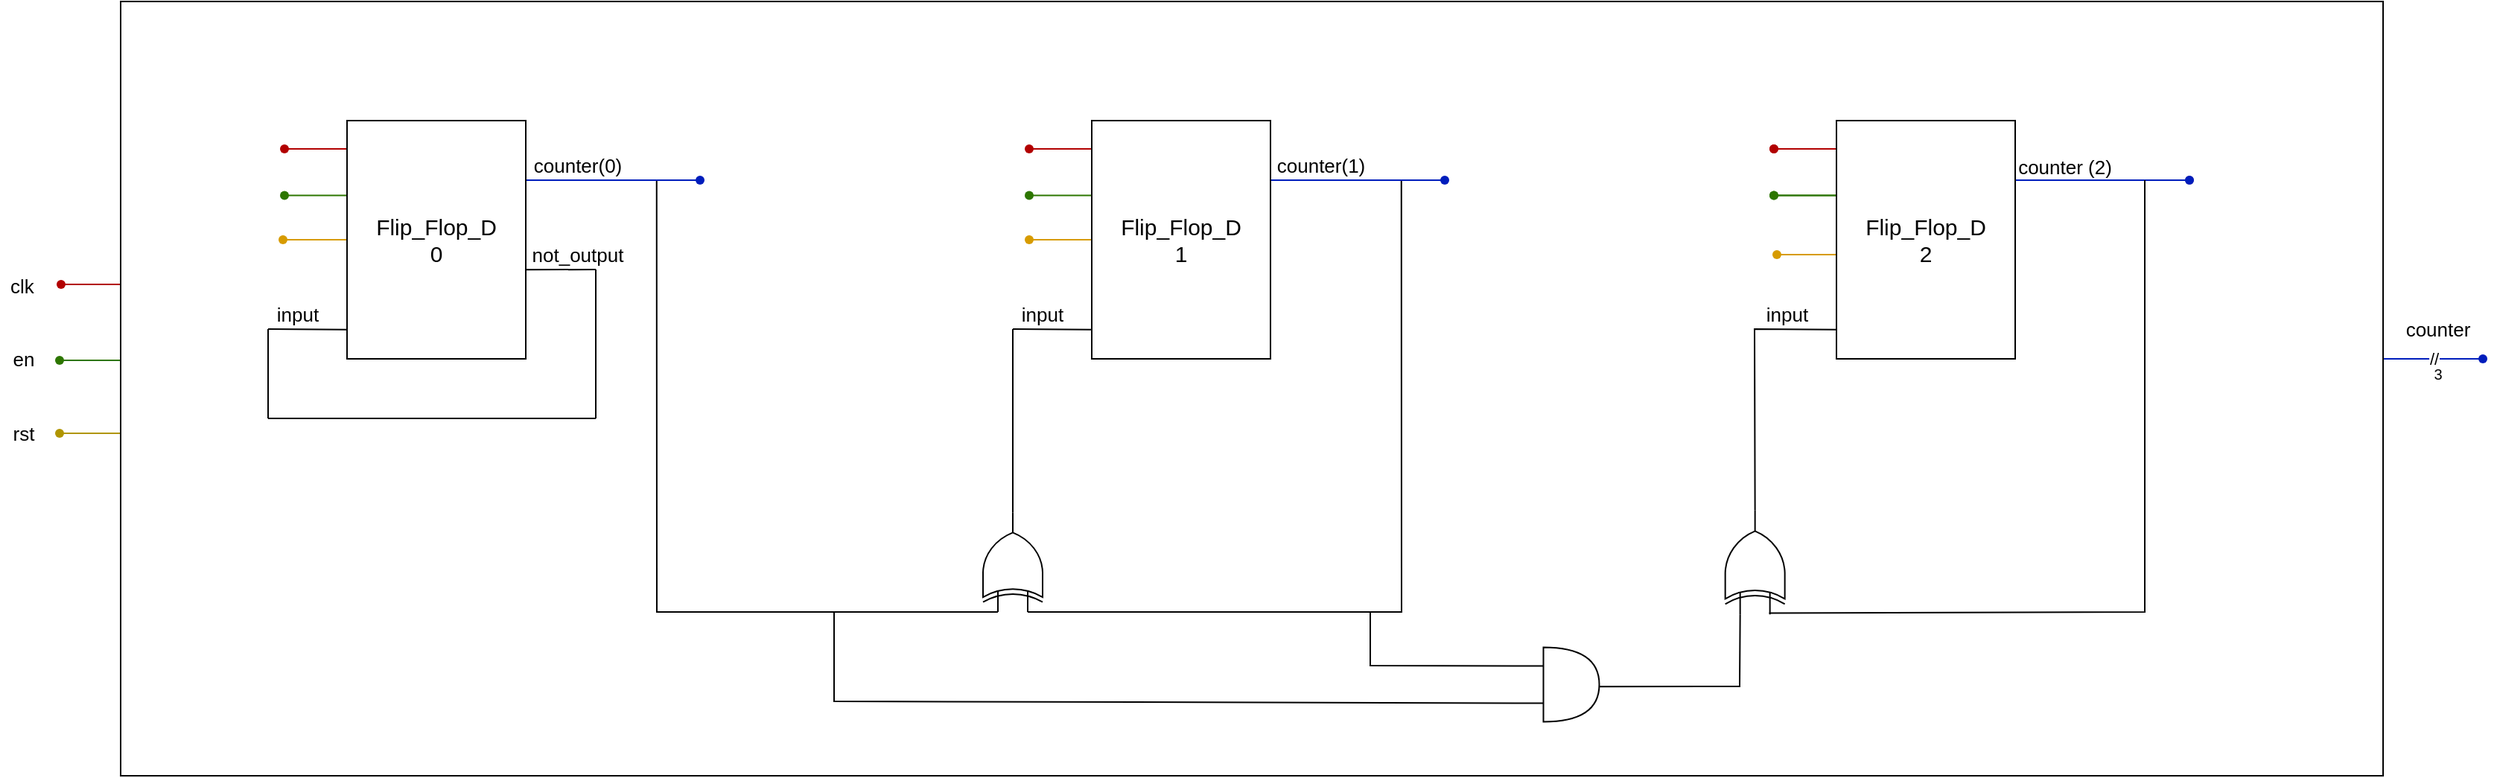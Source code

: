 <mxfile version="24.7.17">
  <diagram name="Pagina-1" id="n_oPjpJ614BbLWJxQ1KJ">
    <mxGraphModel dx="3202" dy="1722" grid="1" gridSize="10" guides="1" tooltips="1" connect="1" arrows="1" fold="1" page="1" pageScale="1" pageWidth="827" pageHeight="1169" math="0" shadow="0">
      <root>
        <mxCell id="0" />
        <mxCell id="1" parent="0" />
        <mxCell id="scet_bAQvePoZMAyS06o-300" value="" style="group" vertex="1" connectable="0" parent="1">
          <mxGeometry x="-40.0" y="500" width="89.0" height="120" as="geometry" />
        </mxCell>
        <mxCell id="scet_bAQvePoZMAyS06o-6" value="" style="endArrow=none;html=1;rounded=0;fillColor=#e3c800;strokeColor=#B09500;" edge="1" parent="scet_bAQvePoZMAyS06o-300" source="scet_bAQvePoZMAyS06o-229">
          <mxGeometry width="50" height="50" relative="1" as="geometry">
            <mxPoint x="58.0" y="110" as="sourcePoint" />
            <mxPoint x="88.0" y="110" as="targetPoint" />
            <Array as="points">
              <mxPoint x="69.0" y="110" />
            </Array>
          </mxGeometry>
        </mxCell>
        <mxCell id="scet_bAQvePoZMAyS06o-8" value="" style="endArrow=none;html=1;rounded=0;fillColor=#60a917;strokeColor=#2D7600;" edge="1" parent="scet_bAQvePoZMAyS06o-300" source="scet_bAQvePoZMAyS06o-9">
          <mxGeometry width="50" height="50" relative="1" as="geometry">
            <mxPoint x="58.0" y="61" as="sourcePoint" />
            <mxPoint x="88.0" y="61" as="targetPoint" />
          </mxGeometry>
        </mxCell>
        <mxCell id="scet_bAQvePoZMAyS06o-9" value="" style="shape=waypoint;sketch=0;fillStyle=solid;size=6;pointerEvents=1;points=[];fillColor=#60a917;resizable=0;rotatable=0;perimeter=centerPerimeter;snapToPoint=1;strokeColor=#2D7600;rotation=90;container=0;fontColor=#ffffff;" vertex="1" parent="scet_bAQvePoZMAyS06o-300">
          <mxGeometry x="30.0" y="51" width="20" height="20" as="geometry" />
        </mxCell>
        <mxCell id="scet_bAQvePoZMAyS06o-10" value="" style="endArrow=none;html=1;rounded=0;fillColor=#e51400;strokeColor=#B20000;" edge="1" parent="scet_bAQvePoZMAyS06o-300" source="scet_bAQvePoZMAyS06o-228">
          <mxGeometry width="50" height="50" relative="1" as="geometry">
            <mxPoint x="59.0" y="10" as="sourcePoint" />
            <mxPoint x="89.0" y="10" as="targetPoint" />
          </mxGeometry>
        </mxCell>
        <mxCell id="scet_bAQvePoZMAyS06o-228" value="" style="shape=waypoint;sketch=0;fillStyle=solid;size=6;pointerEvents=1;points=[];fillColor=#e51400;resizable=0;rotatable=0;perimeter=centerPerimeter;snapToPoint=1;strokeColor=#B20000;rotation=90;container=0;fontColor=#ffffff;" vertex="1" parent="scet_bAQvePoZMAyS06o-300">
          <mxGeometry x="31.0" width="20" height="20" as="geometry" />
        </mxCell>
        <mxCell id="scet_bAQvePoZMAyS06o-229" value="" style="shape=waypoint;sketch=0;fillStyle=solid;size=6;pointerEvents=1;points=[];fillColor=#e3c800;resizable=0;rotatable=0;perimeter=centerPerimeter;snapToPoint=1;strokeColor=#B09500;rotation=90;container=0;fontColor=#000000;" vertex="1" parent="scet_bAQvePoZMAyS06o-300">
          <mxGeometry x="30.0" y="100" width="20" height="20" as="geometry" />
        </mxCell>
        <mxCell id="scet_bAQvePoZMAyS06o-231" value="&lt;font style=&quot;font-size: 13px;&quot;&gt;clk&lt;/font&gt;" style="text;html=1;align=center;verticalAlign=middle;whiteSpace=wrap;rounded=0;container=0;" vertex="1" parent="scet_bAQvePoZMAyS06o-300">
          <mxGeometry y="1" width="30" height="20" as="geometry" />
        </mxCell>
        <mxCell id="scet_bAQvePoZMAyS06o-232" value="&lt;font style=&quot;font-size: 13px;&quot;&gt;en&lt;/font&gt;" style="text;html=1;align=center;verticalAlign=middle;whiteSpace=wrap;rounded=0;container=0;" vertex="1" parent="scet_bAQvePoZMAyS06o-300">
          <mxGeometry x="1" y="50" width="30" height="20" as="geometry" />
        </mxCell>
        <mxCell id="scet_bAQvePoZMAyS06o-233" value="&lt;font style=&quot;font-size: 13px;&quot;&gt;rst&lt;/font&gt;" style="text;html=1;align=center;verticalAlign=middle;whiteSpace=wrap;rounded=0;container=0;" vertex="1" parent="scet_bAQvePoZMAyS06o-300">
          <mxGeometry x="1" y="100" width="30" height="20" as="geometry" />
        </mxCell>
        <mxCell id="scet_bAQvePoZMAyS06o-299" value="" style="group" vertex="1" connectable="0" parent="1">
          <mxGeometry x="1510" y="530" width="127" height="50" as="geometry" />
        </mxCell>
        <mxCell id="scet_bAQvePoZMAyS06o-241" value="&lt;font style=&quot;font-size: 10px;&quot;&gt;3&lt;/font&gt;" style="text;html=1;align=center;verticalAlign=middle;whiteSpace=wrap;rounded=0;container=0;" vertex="1" parent="scet_bAQvePoZMAyS06o-299">
          <mxGeometry x="67" y="30" width="40" height="20" as="geometry" />
        </mxCell>
        <mxCell id="scet_bAQvePoZMAyS06o-1" value="" style="endArrow=none;html=1;rounded=0;fillColor=#0050ef;strokeColor=#001DBC;entryX=1;entryY=0.25;entryDx=0;entryDy=0;exitX=0.414;exitY=0.976;exitDx=0;exitDy=0;exitPerimeter=0;" edge="1" parent="scet_bAQvePoZMAyS06o-299">
          <mxGeometry width="50" height="50" relative="1" as="geometry">
            <mxPoint x="116" y="30" as="sourcePoint" />
            <mxPoint y="30" as="targetPoint" />
          </mxGeometry>
        </mxCell>
        <mxCell id="scet_bAQvePoZMAyS06o-2" value="//" style="edgeLabel;html=1;align=center;verticalAlign=middle;resizable=0;points=[];" vertex="1" connectable="0" parent="scet_bAQvePoZMAyS06o-1">
          <mxGeometry x="-0.439" relative="1" as="geometry">
            <mxPoint as="offset" />
          </mxGeometry>
        </mxCell>
        <mxCell id="scet_bAQvePoZMAyS06o-3" value="" style="shape=waypoint;sketch=0;fillStyle=solid;size=6;pointerEvents=1;points=[];fillColor=#0050ef;resizable=0;rotatable=0;perimeter=centerPerimeter;snapToPoint=1;strokeColor=#001DBC;rotation=-90;container=0;fontColor=#ffffff;" vertex="1" parent="scet_bAQvePoZMAyS06o-299">
          <mxGeometry x="107" y="20" width="20" height="20" as="geometry" />
        </mxCell>
        <mxCell id="scet_bAQvePoZMAyS06o-240" value="&lt;font style=&quot;font-size: 13px;&quot;&gt;counter&lt;/font&gt;" style="text;html=1;align=center;verticalAlign=middle;whiteSpace=wrap;rounded=0;container=0;" vertex="1" parent="scet_bAQvePoZMAyS06o-299">
          <mxGeometry x="67" width="40" height="20" as="geometry" />
        </mxCell>
        <mxCell id="scet_bAQvePoZMAyS06o-11" value="" style="rounded=0;whiteSpace=wrap;html=1;movable=1;resizable=1;rotatable=1;deletable=1;editable=1;locked=0;connectable=1;" vertex="1" parent="1">
          <mxGeometry x="41" y="320" width="1519" height="520" as="geometry" />
        </mxCell>
        <mxCell id="scet_bAQvePoZMAyS06o-16" value="" style="shape=waypoint;sketch=0;fillStyle=solid;size=6;pointerEvents=1;points=[];fillColor=#60a917;resizable=0;rotatable=0;perimeter=centerPerimeter;snapToPoint=1;strokeColor=#2D7600;rotation=-90;container=0;fontColor=#ffffff;" vertex="1" parent="1">
          <mxGeometry x="1141" y="440.25" width="20" height="20" as="geometry" />
        </mxCell>
        <mxCell id="scet_bAQvePoZMAyS06o-17" value="" style="endArrow=none;html=1;rounded=0;fillColor=#60a917;strokeColor=#2D7600;" edge="1" parent="1" source="scet_bAQvePoZMAyS06o-16">
          <mxGeometry width="50" height="50" relative="1" as="geometry">
            <mxPoint x="1169" y="450.25" as="sourcePoint" />
            <mxPoint x="1199" y="450.25" as="targetPoint" />
          </mxGeometry>
        </mxCell>
        <mxCell id="scet_bAQvePoZMAyS06o-22" value="" style="endArrow=none;html=1;rounded=0;fillColor=#e51400;strokeColor=#B20000;" edge="1" parent="1" source="scet_bAQvePoZMAyS06o-23">
          <mxGeometry width="50" height="50" relative="1" as="geometry">
            <mxPoint x="1169" y="419" as="sourcePoint" />
            <mxPoint x="1199" y="419" as="targetPoint" />
          </mxGeometry>
        </mxCell>
        <mxCell id="scet_bAQvePoZMAyS06o-23" value="" style="shape=waypoint;sketch=0;fillStyle=solid;size=6;pointerEvents=1;points=[];fillColor=#e51400;resizable=0;rotatable=0;perimeter=centerPerimeter;snapToPoint=1;strokeColor=#B20000;rotation=90;container=0;fontColor=#ffffff;" vertex="1" parent="1">
          <mxGeometry x="1141" y="409" width="20" height="20" as="geometry" />
        </mxCell>
        <mxCell id="scet_bAQvePoZMAyS06o-28" value="" style="endArrow=none;html=1;rounded=0;fillColor=#e51400;strokeColor=#B20000;" edge="1" parent="1" source="scet_bAQvePoZMAyS06o-29">
          <mxGeometry width="50" height="50" relative="1" as="geometry">
            <mxPoint x="1169" y="419" as="sourcePoint" />
            <mxPoint x="1199" y="419" as="targetPoint" />
          </mxGeometry>
        </mxCell>
        <mxCell id="scet_bAQvePoZMAyS06o-29" value="" style="shape=waypoint;sketch=0;fillStyle=solid;size=6;pointerEvents=1;points=[];fillColor=#e51400;resizable=0;rotatable=0;perimeter=centerPerimeter;snapToPoint=1;strokeColor=#B20000;rotation=90;container=0;fontColor=#ffffff;" vertex="1" parent="1">
          <mxGeometry x="1141" y="409" width="20" height="20" as="geometry" />
        </mxCell>
        <mxCell id="scet_bAQvePoZMAyS06o-30" value="" style="endArrow=none;html=1;rounded=0;fillColor=#60a917;strokeColor=#2D7600;" edge="1" parent="1" source="scet_bAQvePoZMAyS06o-98">
          <mxGeometry width="50" height="50" relative="1" as="geometry">
            <mxPoint x="669" y="450.25" as="sourcePoint" />
            <mxPoint x="699" y="450.25" as="targetPoint" />
          </mxGeometry>
        </mxCell>
        <mxCell id="scet_bAQvePoZMAyS06o-31" value="" style="endArrow=none;html=1;rounded=0;fillColor=#e51400;strokeColor=#B20000;" edge="1" parent="1" source="scet_bAQvePoZMAyS06o-32">
          <mxGeometry width="50" height="50" relative="1" as="geometry">
            <mxPoint x="669" y="419" as="sourcePoint" />
            <mxPoint x="699" y="419" as="targetPoint" />
          </mxGeometry>
        </mxCell>
        <mxCell id="scet_bAQvePoZMAyS06o-32" value="" style="shape=waypoint;sketch=0;fillStyle=solid;size=6;pointerEvents=1;points=[];fillColor=#e51400;resizable=0;rotatable=0;perimeter=centerPerimeter;snapToPoint=1;strokeColor=#B20000;rotation=90;container=0;fontColor=#ffffff;" vertex="1" parent="1">
          <mxGeometry x="641" y="409" width="20" height="20" as="geometry" />
        </mxCell>
        <mxCell id="scet_bAQvePoZMAyS06o-35" value="" style="endArrow=none;html=1;rounded=0;fillColor=#e51400;strokeColor=#B20000;" edge="1" parent="1" source="scet_bAQvePoZMAyS06o-71">
          <mxGeometry width="50" height="50" relative="1" as="geometry">
            <mxPoint x="169" y="419" as="sourcePoint" />
            <mxPoint x="199" y="419" as="targetPoint" />
          </mxGeometry>
        </mxCell>
        <mxCell id="scet_bAQvePoZMAyS06o-36" value="" style="verticalLabelPosition=bottom;shadow=0;dashed=0;align=center;html=1;verticalAlign=top;shape=mxgraph.electrical.logic_gates.logic_gate;operation=xor;aspect=fixed;rotation=-90;container=0;" vertex="1" parent="1">
          <mxGeometry x="606.67" y="676.67" width="66.67" height="40" as="geometry" />
        </mxCell>
        <mxCell id="scet_bAQvePoZMAyS06o-37" value="" style="verticalLabelPosition=bottom;shadow=0;dashed=0;align=center;html=1;verticalAlign=top;shape=mxgraph.electrical.logic_gates.logic_gate;operation=xor;aspect=fixed;rotation=-90;container=0;" vertex="1" parent="1">
          <mxGeometry x="1103.33" y="676.67" width="70" height="40" as="geometry" />
        </mxCell>
        <mxCell id="scet_bAQvePoZMAyS06o-38" value="" style="shape=or;whiteSpace=wrap;html=1;aspect=fixed;direction=north;rotation=90;container=0;" vertex="1" parent="1">
          <mxGeometry x="990.0" y="760" width="50" height="37.5" as="geometry" />
        </mxCell>
        <mxCell id="scet_bAQvePoZMAyS06o-39" value="" style="endArrow=none;html=1;rounded=0;exitX=0;exitY=0.75;exitDx=0;exitDy=0;exitPerimeter=0;" edge="1" parent="1" source="scet_bAQvePoZMAyS06o-38">
          <mxGeometry width="50" height="50" relative="1" as="geometry">
            <mxPoint x="990" y="790" as="sourcePoint" />
            <mxPoint x="520" y="730" as="targetPoint" />
            <Array as="points">
              <mxPoint x="520" y="790" />
            </Array>
          </mxGeometry>
        </mxCell>
        <mxCell id="scet_bAQvePoZMAyS06o-40" value="" style="endArrow=none;html=1;rounded=0;entryX=0;entryY=0.25;entryDx=0;entryDy=0;entryPerimeter=0;" edge="1" parent="1" target="scet_bAQvePoZMAyS06o-38">
          <mxGeometry width="50" height="50" relative="1" as="geometry">
            <mxPoint x="880" y="730" as="sourcePoint" />
            <mxPoint x="976.25" y="766.25" as="targetPoint" />
            <Array as="points">
              <mxPoint x="880" y="766" />
            </Array>
          </mxGeometry>
        </mxCell>
        <mxCell id="scet_bAQvePoZMAyS06o-41" value="" style="endArrow=none;html=1;rounded=0;exitX=0.995;exitY=0.527;exitDx=0;exitDy=0;exitPerimeter=0;entryX=0;entryY=0.25;entryDx=0;entryDy=0;entryPerimeter=0;" edge="1" parent="1" source="scet_bAQvePoZMAyS06o-38" target="scet_bAQvePoZMAyS06o-37">
          <mxGeometry width="50" height="50" relative="1" as="geometry">
            <mxPoint x="1080" y="780" as="sourcePoint" />
            <mxPoint x="1130" y="780" as="targetPoint" />
            <Array as="points">
              <mxPoint x="1128" y="780" />
            </Array>
          </mxGeometry>
        </mxCell>
        <mxCell id="scet_bAQvePoZMAyS06o-42" value="" style="endArrow=none;html=1;rounded=0;exitX=0.999;exitY=0.626;exitDx=0;exitDy=0;exitPerimeter=0;" edge="1" parent="1" source="scet_bAQvePoZMAyS06o-54">
          <mxGeometry width="50" height="50" relative="1" as="geometry">
            <mxPoint x="310" y="520" as="sourcePoint" />
            <mxPoint x="360" y="500" as="targetPoint" />
          </mxGeometry>
        </mxCell>
        <mxCell id="scet_bAQvePoZMAyS06o-43" value="" style="endArrow=none;html=1;rounded=0;entryX=0.002;entryY=0.877;entryDx=0;entryDy=0;entryPerimeter=0;" edge="1" parent="1" target="scet_bAQvePoZMAyS06o-54">
          <mxGeometry width="50" height="50" relative="1" as="geometry">
            <mxPoint x="140" y="540" as="sourcePoint" />
            <mxPoint x="230" y="510" as="targetPoint" />
          </mxGeometry>
        </mxCell>
        <mxCell id="scet_bAQvePoZMAyS06o-52" value="" style="endArrow=none;html=1;rounded=0;" edge="1" parent="1">
          <mxGeometry width="50" height="50" relative="1" as="geometry">
            <mxPoint x="140" y="600" as="sourcePoint" />
            <mxPoint x="140" y="540" as="targetPoint" />
          </mxGeometry>
        </mxCell>
        <mxCell id="scet_bAQvePoZMAyS06o-53" value="" style="endArrow=none;html=1;rounded=0;" edge="1" parent="1">
          <mxGeometry width="50" height="50" relative="1" as="geometry">
            <mxPoint x="140" y="600" as="sourcePoint" />
            <mxPoint x="360" y="600" as="targetPoint" />
          </mxGeometry>
        </mxCell>
        <mxCell id="scet_bAQvePoZMAyS06o-56" value="&lt;font style=&quot;font-size: 13px;&quot;&gt;input&lt;/font&gt;" style="text;html=1;align=center;verticalAlign=middle;whiteSpace=wrap;rounded=0;container=0;" vertex="1" parent="1">
          <mxGeometry x="140.0" y="520" width="40" height="20" as="geometry" />
        </mxCell>
        <mxCell id="scet_bAQvePoZMAyS06o-57" value="&lt;font style=&quot;font-size: 13px;&quot;&gt;not_output&lt;/font&gt;" style="text;html=1;align=center;verticalAlign=middle;whiteSpace=wrap;rounded=0;container=0;" vertex="1" parent="1">
          <mxGeometry x="313.0" y="480" width="70" height="20" as="geometry" />
        </mxCell>
        <mxCell id="scet_bAQvePoZMAyS06o-58" value="&lt;font style=&quot;font-size: 13px;&quot;&gt;counter(0)&lt;/font&gt;" style="text;html=1;align=center;verticalAlign=middle;whiteSpace=wrap;rounded=0;container=0;" vertex="1" parent="1">
          <mxGeometry x="328.0" y="420" width="40" height="20" as="geometry" />
        </mxCell>
        <mxCell id="scet_bAQvePoZMAyS06o-59" value="" style="endArrow=none;html=1;rounded=0;" edge="1" parent="1">
          <mxGeometry width="50" height="50" relative="1" as="geometry">
            <mxPoint x="360" y="600" as="sourcePoint" />
            <mxPoint x="360" y="500" as="targetPoint" />
          </mxGeometry>
        </mxCell>
        <mxCell id="scet_bAQvePoZMAyS06o-70" value="" style="endArrow=none;html=1;rounded=0;exitX=0;exitY=0.25;exitDx=0;exitDy=0;exitPerimeter=0;" edge="1" parent="1" source="scet_bAQvePoZMAyS06o-36">
          <mxGeometry width="50" height="50" relative="1" as="geometry">
            <mxPoint x="350.88" y="490" as="sourcePoint" />
            <mxPoint x="400.88" y="440" as="targetPoint" />
            <Array as="points">
              <mxPoint x="401" y="730" />
            </Array>
          </mxGeometry>
        </mxCell>
        <mxCell id="scet_bAQvePoZMAyS06o-71" value="" style="shape=waypoint;sketch=0;fillStyle=solid;size=6;pointerEvents=1;points=[];fillColor=#e51400;resizable=0;rotatable=0;perimeter=centerPerimeter;snapToPoint=1;strokeColor=#B20000;rotation=90;container=0;fontColor=#ffffff;" vertex="1" parent="1">
          <mxGeometry x="141" y="409" width="20" height="20" as="geometry" />
        </mxCell>
        <mxCell id="scet_bAQvePoZMAyS06o-72" value="" style="endArrow=none;html=1;rounded=0;fillColor=#0050ef;strokeColor=#001DBC;entryX=1;entryY=0.25;entryDx=0;entryDy=0;exitX=0.414;exitY=0.976;exitDx=0;exitDy=0;exitPerimeter=0;" edge="1" parent="1">
          <mxGeometry width="50" height="50" relative="1" as="geometry">
            <mxPoint x="429" y="440" as="sourcePoint" />
            <mxPoint x="313.0" y="440" as="targetPoint" />
          </mxGeometry>
        </mxCell>
        <mxCell id="scet_bAQvePoZMAyS06o-73" value="" style="shape=waypoint;sketch=0;fillStyle=solid;size=6;pointerEvents=1;points=[];fillColor=#0050ef;resizable=0;rotatable=0;perimeter=centerPerimeter;snapToPoint=1;strokeColor=#001DBC;rotation=-90;container=0;fontColor=#ffffff;" vertex="1" parent="1">
          <mxGeometry x="420" y="430" width="20" height="20" as="geometry" />
        </mxCell>
        <mxCell id="scet_bAQvePoZMAyS06o-74" value="" style="endArrow=none;html=1;rounded=0;entryX=0.002;entryY=0.877;entryDx=0;entryDy=0;entryPerimeter=0;" edge="1" parent="1" target="scet_bAQvePoZMAyS06o-84">
          <mxGeometry width="50" height="50" relative="1" as="geometry">
            <mxPoint x="640" y="540" as="sourcePoint" />
            <mxPoint x="730" y="510" as="targetPoint" />
          </mxGeometry>
        </mxCell>
        <mxCell id="scet_bAQvePoZMAyS06o-83" value="" style="endArrow=none;html=1;rounded=0;exitX=1;exitY=0.5;exitDx=0;exitDy=0;exitPerimeter=0;" edge="1" parent="1" source="scet_bAQvePoZMAyS06o-36">
          <mxGeometry width="50" height="50" relative="1" as="geometry">
            <mxPoint x="640" y="660" as="sourcePoint" />
            <mxPoint x="640" y="540" as="targetPoint" />
          </mxGeometry>
        </mxCell>
        <mxCell id="scet_bAQvePoZMAyS06o-85" value="&lt;font style=&quot;font-size: 13px;&quot;&gt;input&lt;/font&gt;" style="text;html=1;align=center;verticalAlign=middle;whiteSpace=wrap;rounded=0;container=0;" vertex="1" parent="1">
          <mxGeometry x="640.0" y="520" width="40" height="20" as="geometry" />
        </mxCell>
        <mxCell id="scet_bAQvePoZMAyS06o-86" value="&lt;span style=&quot;font-size: 13px;&quot;&gt;counter(1)&lt;/span&gt;" style="text;html=1;align=center;verticalAlign=middle;whiteSpace=wrap;rounded=0;container=0;" vertex="1" parent="1">
          <mxGeometry x="827.0" y="420" width="40" height="20" as="geometry" />
        </mxCell>
        <mxCell id="scet_bAQvePoZMAyS06o-97" value="" style="endArrow=none;html=1;rounded=0;exitX=0;exitY=0.75;exitDx=0;exitDy=0;exitPerimeter=0;" edge="1" parent="1" source="scet_bAQvePoZMAyS06o-36">
          <mxGeometry width="50" height="50" relative="1" as="geometry">
            <mxPoint x="900" y="720" as="sourcePoint" />
            <mxPoint x="900.88" y="440" as="targetPoint" />
            <Array as="points">
              <mxPoint x="901" y="730" />
            </Array>
          </mxGeometry>
        </mxCell>
        <mxCell id="scet_bAQvePoZMAyS06o-98" value="" style="shape=waypoint;sketch=0;fillStyle=solid;size=6;pointerEvents=1;points=[];fillColor=#60a917;resizable=0;rotatable=0;perimeter=centerPerimeter;snapToPoint=1;strokeColor=#2D7600;rotation=-90;container=0;fontColor=#ffffff;" vertex="1" parent="1">
          <mxGeometry x="641" y="440.25" width="20" height="20" as="geometry" />
        </mxCell>
        <mxCell id="scet_bAQvePoZMAyS06o-99" value="" style="endArrow=none;html=1;rounded=0;fillColor=#0050ef;strokeColor=#001DBC;entryX=1;entryY=0.25;entryDx=0;entryDy=0;exitX=0.414;exitY=0.976;exitDx=0;exitDy=0;exitPerimeter=0;" edge="1" parent="1">
          <mxGeometry width="50" height="50" relative="1" as="geometry">
            <mxPoint x="929" y="440" as="sourcePoint" />
            <mxPoint x="813.0" y="440" as="targetPoint" />
          </mxGeometry>
        </mxCell>
        <mxCell id="scet_bAQvePoZMAyS06o-100" value="" style="shape=waypoint;sketch=0;fillStyle=solid;size=6;pointerEvents=1;points=[];fillColor=#0050ef;resizable=0;rotatable=0;perimeter=centerPerimeter;snapToPoint=1;strokeColor=#001DBC;rotation=-90;container=0;fontColor=#ffffff;" vertex="1" parent="1">
          <mxGeometry x="920" y="430" width="20" height="20" as="geometry" />
        </mxCell>
        <mxCell id="scet_bAQvePoZMAyS06o-109" value="&lt;font style=&quot;font-size: 15px;&quot;&gt;Flip_Flop_D&lt;/font&gt;" style="rounded=0;whiteSpace=wrap;html=1;container=0;" vertex="1" parent="1">
          <mxGeometry x="1193.0" y="400" width="120" height="160" as="geometry" />
        </mxCell>
        <mxCell id="scet_bAQvePoZMAyS06o-112" value="&lt;font style=&quot;font-size: 13px;&quot;&gt;input&lt;/font&gt;" style="text;html=1;align=center;verticalAlign=middle;whiteSpace=wrap;rounded=0;container=0;" vertex="1" parent="1">
          <mxGeometry x="1140.0" y="520" width="40" height="20" as="geometry" />
        </mxCell>
        <mxCell id="scet_bAQvePoZMAyS06o-113" value="&lt;font style=&quot;font-size: 13px;&quot;&gt;counter (2)&lt;/font&gt;" style="text;html=1;align=center;verticalAlign=middle;whiteSpace=wrap;rounded=0;container=0;" vertex="1" parent="1">
          <mxGeometry x="1313" y="421.25" width="67" height="20" as="geometry" />
        </mxCell>
        <mxCell id="scet_bAQvePoZMAyS06o-124" value="" style="shape=waypoint;sketch=0;fillStyle=solid;size=6;pointerEvents=1;points=[];fillColor=#60a917;resizable=0;rotatable=0;perimeter=centerPerimeter;snapToPoint=1;strokeColor=#2D7600;rotation=-90;container=0;fontColor=#ffffff;" vertex="1" parent="1">
          <mxGeometry x="1141" y="440.25" width="20" height="20" as="geometry" />
        </mxCell>
        <mxCell id="scet_bAQvePoZMAyS06o-125" value="" style="endArrow=none;html=1;rounded=0;fillColor=#60a917;strokeColor=#2D7600;" edge="1" parent="1" source="scet_bAQvePoZMAyS06o-124">
          <mxGeometry width="50" height="50" relative="1" as="geometry">
            <mxPoint x="1169" y="450.25" as="sourcePoint" />
            <mxPoint x="1199" y="450.25" as="targetPoint" />
          </mxGeometry>
        </mxCell>
        <mxCell id="scet_bAQvePoZMAyS06o-126" value="" style="endArrow=none;html=1;rounded=0;fillColor=#e1d5e7;strokeColor=#9673a6;entryX=1;entryY=0.25;entryDx=0;entryDy=0;exitX=0.414;exitY=0.976;exitDx=0;exitDy=0;exitPerimeter=0;" edge="1" parent="1">
          <mxGeometry width="50" height="50" relative="1" as="geometry">
            <mxPoint x="1429" y="440" as="sourcePoint" />
            <mxPoint x="1313.0" y="440" as="targetPoint" />
          </mxGeometry>
        </mxCell>
        <mxCell id="scet_bAQvePoZMAyS06o-127" value="" style="shape=waypoint;sketch=0;fillStyle=solid;size=6;pointerEvents=1;points=[];fillColor=#e1d5e7;resizable=0;rotatable=0;perimeter=centerPerimeter;snapToPoint=1;strokeColor=#9673a6;rotation=-90;container=0;" vertex="1" parent="1">
          <mxGeometry x="1420" y="430" width="20" height="20" as="geometry" />
        </mxCell>
        <mxCell id="scet_bAQvePoZMAyS06o-128" value="" style="endArrow=none;html=1;rounded=0;entryX=0.002;entryY=0.877;entryDx=0;entryDy=0;entryPerimeter=0;exitX=1;exitY=0.5;exitDx=0;exitDy=0;exitPerimeter=0;" edge="1" parent="1" source="scet_bAQvePoZMAyS06o-37" target="scet_bAQvePoZMAyS06o-137">
          <mxGeometry width="50" height="50" relative="1" as="geometry">
            <mxPoint x="1140" y="620" as="sourcePoint" />
            <mxPoint x="1230" y="510" as="targetPoint" />
            <Array as="points">
              <mxPoint x="1138" y="540" />
            </Array>
          </mxGeometry>
        </mxCell>
        <mxCell id="scet_bAQvePoZMAyS06o-150" value="" style="endArrow=none;html=1;rounded=0;fillColor=#0050ef;strokeColor=#001DBC;entryX=1;entryY=0.25;entryDx=0;entryDy=0;exitX=0.414;exitY=0.976;exitDx=0;exitDy=0;exitPerimeter=0;" edge="1" parent="1">
          <mxGeometry width="50" height="50" relative="1" as="geometry">
            <mxPoint x="1429" y="440" as="sourcePoint" />
            <mxPoint x="1313.0" y="440" as="targetPoint" />
          </mxGeometry>
        </mxCell>
        <mxCell id="scet_bAQvePoZMAyS06o-151" value="" style="shape=waypoint;sketch=0;fillStyle=solid;size=6;pointerEvents=1;points=[];fillColor=#0050ef;resizable=0;rotatable=0;perimeter=centerPerimeter;snapToPoint=1;strokeColor=#001DBC;rotation=-90;container=0;fontColor=#ffffff;" vertex="1" parent="1">
          <mxGeometry x="1420" y="430" width="20" height="20" as="geometry" />
        </mxCell>
        <mxCell id="scet_bAQvePoZMAyS06o-204" value="" style="endArrow=none;html=1;rounded=0;exitX=0.014;exitY=0.737;exitDx=0;exitDy=0;exitPerimeter=0;" edge="1" parent="1" source="scet_bAQvePoZMAyS06o-37">
          <mxGeometry width="50" height="50" relative="1" as="geometry">
            <mxPoint x="1230" y="580" as="sourcePoint" />
            <mxPoint x="1400" y="440" as="targetPoint" />
            <Array as="points">
              <mxPoint x="1400" y="730" />
            </Array>
          </mxGeometry>
        </mxCell>
        <mxCell id="scet_bAQvePoZMAyS06o-288" value="" style="group" vertex="1" connectable="0" parent="1">
          <mxGeometry x="141" y="440.25" width="58" height="20" as="geometry" />
        </mxCell>
        <mxCell id="scet_bAQvePoZMAyS06o-33" value="" style="shape=waypoint;sketch=0;fillStyle=solid;size=6;pointerEvents=1;points=[];fillColor=#60a917;resizable=0;rotatable=0;perimeter=centerPerimeter;snapToPoint=1;strokeColor=#2D7600;rotation=-90;container=0;fontColor=#ffffff;" vertex="1" parent="scet_bAQvePoZMAyS06o-288">
          <mxGeometry width="20" height="20" as="geometry" />
        </mxCell>
        <mxCell id="scet_bAQvePoZMAyS06o-34" value="" style="endArrow=none;html=1;rounded=0;fillColor=#60a917;strokeColor=#2D7600;" edge="1" parent="scet_bAQvePoZMAyS06o-288" source="scet_bAQvePoZMAyS06o-33">
          <mxGeometry width="50" height="50" relative="1" as="geometry">
            <mxPoint x="28" y="10" as="sourcePoint" />
            <mxPoint x="58" y="10" as="targetPoint" />
          </mxGeometry>
        </mxCell>
        <mxCell id="scet_bAQvePoZMAyS06o-289" value="" style="group" vertex="1" connectable="0" parent="1">
          <mxGeometry x="140" y="470" width="58" height="20" as="geometry" />
        </mxCell>
        <mxCell id="scet_bAQvePoZMAyS06o-290" value="" style="shape=waypoint;sketch=0;fillStyle=solid;size=6;pointerEvents=1;points=[];fillColor=#ffcd28;resizable=0;rotatable=0;perimeter=centerPerimeter;snapToPoint=1;strokeColor=#d79b00;rotation=-90;container=0;gradientColor=#ffa500;" vertex="1" parent="scet_bAQvePoZMAyS06o-289">
          <mxGeometry width="20" height="20" as="geometry" />
        </mxCell>
        <mxCell id="scet_bAQvePoZMAyS06o-291" value="" style="endArrow=none;html=1;rounded=0;fillColor=#ffcd28;strokeColor=#d79b00;gradientColor=#ffa500;" edge="1" parent="scet_bAQvePoZMAyS06o-289" source="scet_bAQvePoZMAyS06o-290">
          <mxGeometry width="50" height="50" relative="1" as="geometry">
            <mxPoint x="28" y="10" as="sourcePoint" />
            <mxPoint x="58" y="10" as="targetPoint" />
          </mxGeometry>
        </mxCell>
        <mxCell id="scet_bAQvePoZMAyS06o-54" value="&lt;font style=&quot;font-size: 15px;&quot;&gt;Flip_Flop_D&lt;/font&gt;&lt;div&gt;&lt;font style=&quot;font-size: 15px;&quot;&gt;0&lt;/font&gt;&lt;/div&gt;" style="rounded=0;whiteSpace=wrap;html=1;container=0;" vertex="1" parent="1">
          <mxGeometry x="193.0" y="400" width="120" height="160" as="geometry" />
        </mxCell>
        <mxCell id="scet_bAQvePoZMAyS06o-293" value="" style="group" vertex="1" connectable="0" parent="1">
          <mxGeometry x="641" y="470" width="58" height="20" as="geometry" />
        </mxCell>
        <mxCell id="scet_bAQvePoZMAyS06o-294" value="" style="shape=waypoint;sketch=0;fillStyle=solid;size=6;pointerEvents=1;points=[];fillColor=#ffcd28;resizable=0;rotatable=0;perimeter=centerPerimeter;snapToPoint=1;strokeColor=#d79b00;rotation=-90;container=0;gradientColor=#ffa500;" vertex="1" parent="scet_bAQvePoZMAyS06o-293">
          <mxGeometry width="20" height="20" as="geometry" />
        </mxCell>
        <mxCell id="scet_bAQvePoZMAyS06o-295" value="" style="endArrow=none;html=1;rounded=0;fillColor=#ffcd28;strokeColor=#d79b00;gradientColor=#ffa500;" edge="1" parent="scet_bAQvePoZMAyS06o-293" source="scet_bAQvePoZMAyS06o-294">
          <mxGeometry width="50" height="50" relative="1" as="geometry">
            <mxPoint x="28" y="10" as="sourcePoint" />
            <mxPoint x="58" y="10" as="targetPoint" />
          </mxGeometry>
        </mxCell>
        <mxCell id="scet_bAQvePoZMAyS06o-84" value="&lt;font style=&quot;font-size: 15px;&quot;&gt;Flip_Flop_D&lt;/font&gt;&lt;div&gt;&lt;font style=&quot;font-size: 15px;&quot;&gt;1&lt;/font&gt;&lt;/div&gt;" style="rounded=0;whiteSpace=wrap;html=1;container=0;" vertex="1" parent="1">
          <mxGeometry x="693.0" y="400" width="120" height="160" as="geometry" />
        </mxCell>
        <mxCell id="scet_bAQvePoZMAyS06o-296" value="" style="group" vertex="1" connectable="0" parent="1">
          <mxGeometry x="1143" y="480" width="58" height="20" as="geometry" />
        </mxCell>
        <mxCell id="scet_bAQvePoZMAyS06o-297" value="" style="shape=waypoint;sketch=0;fillStyle=solid;size=6;pointerEvents=1;points=[];fillColor=#ffcd28;resizable=0;rotatable=0;perimeter=centerPerimeter;snapToPoint=1;strokeColor=#d79b00;rotation=-90;container=0;gradientColor=#ffa500;" vertex="1" parent="scet_bAQvePoZMAyS06o-296">
          <mxGeometry width="20" height="20" as="geometry" />
        </mxCell>
        <mxCell id="scet_bAQvePoZMAyS06o-298" value="" style="endArrow=none;html=1;rounded=0;fillColor=#ffcd28;strokeColor=#d79b00;gradientColor=#ffa500;" edge="1" parent="scet_bAQvePoZMAyS06o-296" source="scet_bAQvePoZMAyS06o-297">
          <mxGeometry width="50" height="50" relative="1" as="geometry">
            <mxPoint x="28" y="10" as="sourcePoint" />
            <mxPoint x="58" y="10" as="targetPoint" />
          </mxGeometry>
        </mxCell>
        <mxCell id="scet_bAQvePoZMAyS06o-137" value="&lt;font style=&quot;font-size: 15px;&quot;&gt;Flip_Flop_D&lt;/font&gt;&lt;div&gt;&lt;font style=&quot;font-size: 15px;&quot;&gt;2&lt;/font&gt;&lt;/div&gt;" style="rounded=0;whiteSpace=wrap;html=1;container=0;" vertex="1" parent="1">
          <mxGeometry x="1193.0" y="400" width="120" height="160" as="geometry" />
        </mxCell>
      </root>
    </mxGraphModel>
  </diagram>
</mxfile>
